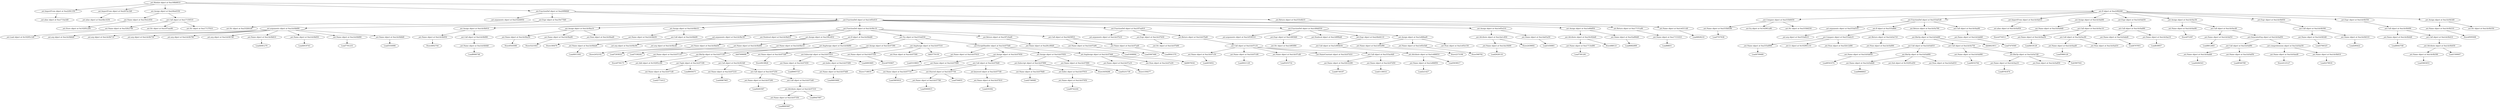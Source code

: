 strict digraph  {
<_ast.alias object at 0xa1714a3d0>;
<_ast.ImportFrom object at 0xa22f41350>;
<_ast.alias object at 0xa24bc3250>;
<_ast.ImportFrom object at 0xa267bc5d0>;
<_ast.Store object at 0x10295c290>;
<_ast.Name object at 0xa19e2c650>;
<_ast.Load object at 0x10295c1d0>;
<_ast.Name object at 0xa32fe2790>;
<_ast.Str object at 0xa187eae90>;
<_ast.Str object at 0xa17137610>;
<_ast.Call object at 0xa17150510>;
<_ast.Assign object at 0xa24be6350>;
<_ast.arguments object at 0xa332d4950>;
<_ast.Str object at 0xa332b0cd0>;
<_ast.Expr object at 0xa19e77fd0>;
<_ast.arg object at 0xa1dc0b6d0>;
<_ast.arg object at 0xa1dc0b710>;
<_ast.arg object at 0xa1dc0b750>;
<_ast.arg object at 0xa1dc0b790>;
<_ast.arg object at 0xa1dc0b7d0>;
<_ast.Name object at 0xa1dc0b810>;
Load4081279;
<_ast.Name object at 0xa1dc0b850>;
Load4919743;
<_ast.Name object at 0xa1dc0b890>;
Load7791233;
<_ast.Name object at 0xa1dc0b8d0>;
Load5550996;
<_ast.arguments object at 0xa1dc0b690>;
<_ast.Name object at 0xa1dc0b950>;
Store4602744;
<_ast.Name object at 0xa1dc0b9d0>;
Load8066748;
<_ast.Call object at 0xa1dc0b990>;
<_ast.Assign object at 0xa1dc0b910>;
<_ast.Name object at 0xa1dc0ba50>;
Store9545098;
<_ast.Name object at 0xa1dc0ba90>;
Store5221643;
<_ast.Num object at 0xa1dc0bad0>;
<_ast.Assign object at 0xa1dc0ba10>;
<_ast.Name object at 0xa1dc0bb50>;
Store180479;
<_ast.Name object at 0xa1dc0bbd0>;
Load4915363;
<_ast.Call object at 0xa1dc0bb90>;
<_ast.Assign object at 0xa1dc0bb10>;
<_ast.arg object at 0xa1dc0bc90>;
<_ast.arg object at 0xa1dc0bcd0>;
<_ast.arguments object at 0xa1dc0bc50>;
<_ast.Nonlocal object at 0xa1dc0bd10>;
<_ast.Name object at 0xa1dc0bd50>;
Store2452102;
<_ast.Name object at 0xa1dc0bd90>;
Load7293818;
<_ast.Assign object at 0xa190c4f10>;
<_ast.Name object at 0xa1dc0be10>;
Load7338244;
<_ast.Name object at 0xa1dc07110>;
Store8756175;
<_ast.Add object at 0x10295cc90>;
<_ast.Name object at 0xa1dc071d0>;
Load2772412;
<_ast.Tuple object at 0xa1dc07190>;
Load8959371;
<_ast.Name object at 0xa1dc07210>;
Load4967965;
<_ast.Name object at 0xa1dc07290>;
Load4283587;
<_ast.Name object at 0xa1dc07350>;
Load8685997;
<_ast.Attribute object at 0xa1dc07310>;
Load9447997;
<_ast.Call object at 0xa1dc072d0>;
<_ast.Call object at 0xa1dc07250>;
<_ast.Call object at 0xa16c923d0>;
<_ast.BinOp object at 0xa1dc07150>;
<_ast.AugAssign object at 0xa1dc0bf90>;
Add7698698;
<_ast.If object at 0xa1dc0bdd0>;
<_ast.Name object at 0xa1dc073d0>;
Store9418828;
<_ast.Name object at 0xa1dc07450>;
Load6905725;
<_ast.Name object at 0xa1dc074d0>;
Load4603680;
<_ast.Index object at 0xa1dc07490>;
<_ast.Subscript object at 0xa1dc07410>;
Load4903685;
<_ast.Assign object at 0xa1dc07390>;
<_ast.Name object at 0xa1dc07550>;
Store6705807;
<_ast.Num object at 0xa1dc07590>;
<_ast.AugAssign object at 0xa1dc07510>;
Add3770150;
<_ast.Name object at 0xa1dc07610>;
Load3319603;
<_ast.Name object at 0xa1dc07690>;
Store1718019;
<_ast.Name object at 0xa1dc07710>;
Load3805816;
<_ast.Name object at 0xa1dc07790>;
Load5000915;
<_ast.Starred object at 0xa1dc07750>;
Load704855;
<_ast.Name object at 0xa1dc07810>;
Load250362;
<_ast.keyword object at 0xa1dc077d0>;
<_ast.Call object at 0xa1dc076d0>;
<_ast.Assign object at 0xa1dc07650>;
<_ast.Name object at 0xa1dc078d0>;
Load2746066;
<_ast.Name object at 0xa1dc07950>;
Load9742244;
<_ast.Index object at 0xa1dc07910>;
<_ast.Subscript object at 0xa1dc07890>;
Store3459268;
<_ast.Name object at 0xa1dc07990>;
Load5231739;
<_ast.Assign object at 0xa1dc07850>;
<_ast.Name object at 0xa1dc07a10>;
Store1359277;
<_ast.Num object at 0xa1dc07a50>;
<_ast.AugAssign object at 0xa1dc079d0>;
Add9078341;
<_ast.ExceptHandler object at 0xa1dc075d0>;
<_ast.Try object at 0xa333af250>;
<_ast.Name object at 0xa26cc66d0>;
Load1608994;
<_ast.Return object at 0xa187c0ad0>;
<_ast.Name object at 0xa1dc07a90>;
Load3067466;
<_ast.Name object at 0xa1dc07ad0>;
Load9041570;
<_ast.Call object at 0xa16d39f10>;
<_ast.FunctionDef object at 0xa1dc0bc10>;
<_ast.arguments object at 0xa1dc07b10>;
<_ast.Str object at 0xa1dc07b90>;
<_ast.Expr object at 0xa1dc07b50>;
<_ast.Name object at 0xa1dc07c50>;
Load455652;
<_ast.Name object at 0xa1dc07c90>;
Load4021129;
<_ast.Name object at 0xa1dc07cd0>;
Load5253732;
<_ast.NameConstant object at 0xa1dc07d10>;
<_ast.Name object at 0xa32b32290>;
Load4736197;
<_ast.Name object at 0xa1dc07d50>;
Load1130014;
<_ast.Call object at 0xa333ac6d0>;
<_ast.Call object at 0xa1dc07c10>;
<_ast.Return object at 0xa1dc07bd0>;
<_ast.FunctionDef object at 0xa187ea910>;
<_ast.arguments object at 0xa1d530510>;
<_ast.Str object at 0xa1d9f3f90>;
<_ast.Expr object at 0xa1d9f3fd0>;
<_ast.Nonlocal object at 0xa1d9f9bd0>;
<_ast.Name object at 0xa1e666f50>;
Load221427;
<_ast.Attribute object at 0xa1e666f10>;
Load3639017;
<_ast.Call object at 0xa1e664b50>;
<_ast.Expr object at 0xa24bd4110>;
<_ast.Name object at 0xa1e65ef90>;
Store2273196;
<_ast.Name object at 0xa1e65e5d0>;
Store568792;
<_ast.Num object at 0xa1e65e150>;
<_ast.Assign object at 0xa1e666ad0>;
<_ast.FunctionDef object at 0xa1d9dd550>;
<_ast.Name object at 0xa1da16b90>;
Load2628118;
<_ast.Attribute object at 0xa1da1c850>;
Store2439692;
<_ast.Name object at 0xa1da03a50>;
Load1456861;
<_ast.Assign object at 0xa1e65e210>;
<_ast.Name object at 0xa1713ed90>;
Load7581281;
<_ast.Attribute object at 0xa16c92bd0>;
Store888121;
<_ast.Name object at 0xa32af06d0>;
Load6682899;
<_ast.Assign object at 0xa1e66df50>;
<_ast.Name object at 0xa17151610>;
Load88831;
<_ast.Return object at 0xa17151a90>;
<_ast.FunctionDef object at 0xa1e65e410>;
<_ast.Name object at 0xa1e6311d0>;
Load4828219;
<_ast.Return object at 0xa333e4b10>;
<_ast.FunctionDef object at 0xa20f98fd0>;
<_ast.Name object at 0xa333b8390>;
Load7557638;
<_ast.Eq object at 0x102961a90>;
<_ast.Str object at 0xa333b8250>;
<_ast.Compare object at 0xa333b8450>;
<_ast.arg object at 0xa333af410>;
<_ast.arguments object at 0xa333af310>;
<_ast.Name object at 0xa333af990>;
Load4709480;
<_ast.Lt object at 0x102961c10>;
<_ast.Num object at 0xa32b12d90>;
<_ast.Compare object at 0xa333afa10>;
<_ast.Num object at 0xa1dc0a690>;
<_ast.Return object at 0xa1dc0a710>;
<_ast.If object at 0xa333affd0>;
<_ast.Name object at 0xa1dc0a650>;
Load6541074;
<_ast.Name object at 0xa1dc0a6d0>;
Load9986843;
<_ast.Sub object at 0x10295cd50>;
<_ast.Num object at 0xa1dc0a910>;
<_ast.BinOp object at 0xa1dc0a890>;
<_ast.Call object at 0xa1dc0a810>;
<_ast.Name object at 0xa1dc0a990>;
Load4032764;
<_ast.Name object at 0xa1dc0aa10>;
Load9781874;
<_ast.Num object at 0xa1dc0a850>;
<_ast.BinOp object at 0xa1dc0a7d0>;
Sub5907041;
<_ast.Call object at 0xa1dc0a750>;
<_ast.BinOp object at 0xa1dc0afd0>;
Add4623911;
<_ast.Return object at 0xa1dc0a790>;
<_ast.Name object at 0xa1dc0a8d0>;
Load7470560;
<_ast.Call object at 0xa1dc0aa90>;
<_ast.FunctionDef object at 0xa333af1d0>;
<_ast.alias object at 0xa1dc0a950>;
<_ast.ImportFrom object at 0xa1dc0ab10>;
<_ast.Name object at 0xa1dc0a9d0>;
Store4754511;
<_ast.Name object at 0xa1dc0aa50>;
Load4618128;
<_ast.Name object at 0xa1dc0aad0>;
Load5966126;
<_ast.Num object at 0xa1dc0ad10>;
<_ast.Call object at 0xa1dc0ac90>;
<_ast.Call object at 0xa1dc0ac10>;
<_ast.Assign object at 0xa1dc0ab90>;
<_ast.Name object at 0xa1dc0abd0>;
Load4707851;
<_ast.Name object at 0xa1dc0ae10>;
Load839957;
<_ast.Call object at 0xa1dc0ad90>;
<_ast.Expr object at 0xa1dc0ab50>;
<_ast.Name object at 0xa1dc0ae90>;
Store872397;
<_ast.Name object at 0xa1dc0af10>;
Load8812683;
<_ast.Name object at 0xa1dc0add0>;
Load4284543;
<_ast.Name object at 0xa1dc0af50>;
Load8540789;
<_ast.Call object at 0xa1dc0af90>;
<_ast.Name object at 0xa1dc0aed0>;
Store4123127;
<_ast.Name object at 0xa1dc0b610>;
Load2278918;
<_ast.comprehension object at 0xa1dc0ae50>;
<_ast.GeneratorExp object at 0xa1dc0ad50>;
<_ast.Call object at 0xa1dc0acd0>;
<_ast.Assign object at 0xa1dc0ac50>;
<_ast.Name object at 0xa1dc0b5d0>;
Load3766325;
<_ast.Name object at 0xa1dc0b510>;
Load290422;
<_ast.Call object at 0xa1dc0b590>;
<_ast.Expr object at 0xa1dc0b650>;
<_ast.Name object at 0xa1dc0b4d0>;
Load6043748;
<_ast.Name object at 0xa1dc0b390>;
Load3663653;
<_ast.Attribute object at 0xa1dc0b450>;
Load1509007;
<_ast.Call object at 0xa1dc0b410>;
<_ast.Call object at 0xa1dc0b490>;
<_ast.Expr object at 0xa1dc0b550>;
<_ast.Name object at 0xa1dc0b310>;
Store8595008;
<_ast.Str object at 0xa1dc0b350>;
<_ast.Assign object at 0xa1dc0b3d0>;
<_ast.If object at 0xa22f82fd0>;
<_ast.Module object at 0xa168b6610>;
<_ast.ImportFrom object at 0xa22f41350> -> <_ast.alias object at 0xa1714a3d0>;
<_ast.ImportFrom object at 0xa267bc5d0> -> <_ast.alias object at 0xa24bc3250>;
<_ast.Name object at 0xa19e2c650> -> <_ast.Store object at 0x10295c290>;
<_ast.Name object at 0xa32fe2790> -> <_ast.Load object at 0x10295c1d0>;
<_ast.Call object at 0xa17150510> -> <_ast.Name object at 0xa32fe2790>;
<_ast.Call object at 0xa17150510> -> <_ast.Str object at 0xa187eae90>;
<_ast.Call object at 0xa17150510> -> <_ast.Str object at 0xa17137610>;
<_ast.Assign object at 0xa24be6350> -> <_ast.Name object at 0xa19e2c650>;
<_ast.Assign object at 0xa24be6350> -> <_ast.Call object at 0xa17150510>;
<_ast.Expr object at 0xa19e77fd0> -> <_ast.Str object at 0xa332b0cd0>;
<_ast.Name object at 0xa1dc0b810> -> Load4081279;
<_ast.Name object at 0xa1dc0b850> -> Load4919743;
<_ast.Name object at 0xa1dc0b890> -> Load7791233;
<_ast.Name object at 0xa1dc0b8d0> -> Load5550996;
<_ast.arguments object at 0xa1dc0b690> -> <_ast.arg object at 0xa1dc0b6d0>;
<_ast.arguments object at 0xa1dc0b690> -> <_ast.arg object at 0xa1dc0b710>;
<_ast.arguments object at 0xa1dc0b690> -> <_ast.arg object at 0xa1dc0b750>;
<_ast.arguments object at 0xa1dc0b690> -> <_ast.arg object at 0xa1dc0b790>;
<_ast.arguments object at 0xa1dc0b690> -> <_ast.arg object at 0xa1dc0b7d0>;
<_ast.arguments object at 0xa1dc0b690> -> <_ast.Name object at 0xa1dc0b810>;
<_ast.arguments object at 0xa1dc0b690> -> <_ast.Name object at 0xa1dc0b850>;
<_ast.arguments object at 0xa1dc0b690> -> <_ast.Name object at 0xa1dc0b890>;
<_ast.arguments object at 0xa1dc0b690> -> <_ast.Name object at 0xa1dc0b8d0>;
<_ast.Name object at 0xa1dc0b950> -> Store4602744;
<_ast.Name object at 0xa1dc0b9d0> -> Load8066748;
<_ast.Call object at 0xa1dc0b990> -> <_ast.Name object at 0xa1dc0b9d0>;
<_ast.Assign object at 0xa1dc0b910> -> <_ast.Name object at 0xa1dc0b950>;
<_ast.Assign object at 0xa1dc0b910> -> <_ast.Call object at 0xa1dc0b990>;
<_ast.Name object at 0xa1dc0ba50> -> Store9545098;
<_ast.Name object at 0xa1dc0ba90> -> Store5221643;
<_ast.Assign object at 0xa1dc0ba10> -> <_ast.Name object at 0xa1dc0ba50>;
<_ast.Assign object at 0xa1dc0ba10> -> <_ast.Name object at 0xa1dc0ba90>;
<_ast.Assign object at 0xa1dc0ba10> -> <_ast.Num object at 0xa1dc0bad0>;
<_ast.Name object at 0xa1dc0bb50> -> Store180479;
<_ast.Name object at 0xa1dc0bbd0> -> Load4915363;
<_ast.Call object at 0xa1dc0bb90> -> <_ast.Name object at 0xa1dc0bbd0>;
<_ast.Assign object at 0xa1dc0bb10> -> <_ast.Name object at 0xa1dc0bb50>;
<_ast.Assign object at 0xa1dc0bb10> -> <_ast.Call object at 0xa1dc0bb90>;
<_ast.arguments object at 0xa1dc0bc50> -> <_ast.arg object at 0xa1dc0bc90>;
<_ast.arguments object at 0xa1dc0bc50> -> <_ast.arg object at 0xa1dc0bcd0>;
<_ast.Name object at 0xa1dc0bd50> -> Store2452102;
<_ast.Name object at 0xa1dc0bd90> -> Load7293818;
<_ast.Assign object at 0xa190c4f10> -> <_ast.Name object at 0xa1dc0bd50>;
<_ast.Assign object at 0xa190c4f10> -> <_ast.Name object at 0xa1dc0bd90>;
<_ast.Name object at 0xa1dc0be10> -> Load7338244;
<_ast.Name object at 0xa1dc07110> -> Store8756175;
<_ast.Name object at 0xa1dc071d0> -> Load2772412;
<_ast.Tuple object at 0xa1dc07190> -> <_ast.Name object at 0xa1dc071d0>;
<_ast.Tuple object at 0xa1dc07190> -> Load8959371;
<_ast.Name object at 0xa1dc07210> -> Load4967965;
<_ast.Name object at 0xa1dc07290> -> Load4283587;
<_ast.Name object at 0xa1dc07350> -> Load8685997;
<_ast.Attribute object at 0xa1dc07310> -> <_ast.Name object at 0xa1dc07350>;
<_ast.Attribute object at 0xa1dc07310> -> Load9447997;
<_ast.Call object at 0xa1dc072d0> -> <_ast.Attribute object at 0xa1dc07310>;
<_ast.Call object at 0xa1dc07250> -> <_ast.Name object at 0xa1dc07290>;
<_ast.Call object at 0xa1dc07250> -> <_ast.Call object at 0xa1dc072d0>;
<_ast.Call object at 0xa16c923d0> -> <_ast.Name object at 0xa1dc07210>;
<_ast.Call object at 0xa16c923d0> -> <_ast.Call object at 0xa1dc07250>;
<_ast.BinOp object at 0xa1dc07150> -> <_ast.Tuple object at 0xa1dc07190>;
<_ast.BinOp object at 0xa1dc07150> -> <_ast.Add object at 0x10295cc90>;
<_ast.BinOp object at 0xa1dc07150> -> <_ast.Call object at 0xa16c923d0>;
<_ast.AugAssign object at 0xa1dc0bf90> -> <_ast.Name object at 0xa1dc07110>;
<_ast.AugAssign object at 0xa1dc0bf90> -> Add7698698;
<_ast.AugAssign object at 0xa1dc0bf90> -> <_ast.BinOp object at 0xa1dc07150>;
<_ast.If object at 0xa1dc0bdd0> -> <_ast.Name object at 0xa1dc0be10>;
<_ast.If object at 0xa1dc0bdd0> -> <_ast.AugAssign object at 0xa1dc0bf90>;
<_ast.Name object at 0xa1dc073d0> -> Store9418828;
<_ast.Name object at 0xa1dc07450> -> Load6905725;
<_ast.Name object at 0xa1dc074d0> -> Load4603680;
<_ast.Index object at 0xa1dc07490> -> <_ast.Name object at 0xa1dc074d0>;
<_ast.Subscript object at 0xa1dc07410> -> <_ast.Name object at 0xa1dc07450>;
<_ast.Subscript object at 0xa1dc07410> -> <_ast.Index object at 0xa1dc07490>;
<_ast.Subscript object at 0xa1dc07410> -> Load4903685;
<_ast.Assign object at 0xa1dc07390> -> <_ast.Name object at 0xa1dc073d0>;
<_ast.Assign object at 0xa1dc07390> -> <_ast.Subscript object at 0xa1dc07410>;
<_ast.Name object at 0xa1dc07550> -> Store6705807;
<_ast.AugAssign object at 0xa1dc07510> -> <_ast.Name object at 0xa1dc07550>;
<_ast.AugAssign object at 0xa1dc07510> -> Add3770150;
<_ast.AugAssign object at 0xa1dc07510> -> <_ast.Num object at 0xa1dc07590>;
<_ast.Name object at 0xa1dc07610> -> Load3319603;
<_ast.Name object at 0xa1dc07690> -> Store1718019;
<_ast.Name object at 0xa1dc07710> -> Load3805816;
<_ast.Name object at 0xa1dc07790> -> Load5000915;
<_ast.Starred object at 0xa1dc07750> -> <_ast.Name object at 0xa1dc07790>;
<_ast.Starred object at 0xa1dc07750> -> Load704855;
<_ast.Name object at 0xa1dc07810> -> Load250362;
<_ast.keyword object at 0xa1dc077d0> -> <_ast.Name object at 0xa1dc07810>;
<_ast.Call object at 0xa1dc076d0> -> <_ast.Name object at 0xa1dc07710>;
<_ast.Call object at 0xa1dc076d0> -> <_ast.Starred object at 0xa1dc07750>;
<_ast.Call object at 0xa1dc076d0> -> <_ast.keyword object at 0xa1dc077d0>;
<_ast.Assign object at 0xa1dc07650> -> <_ast.Name object at 0xa1dc07690>;
<_ast.Assign object at 0xa1dc07650> -> <_ast.Call object at 0xa1dc076d0>;
<_ast.Name object at 0xa1dc078d0> -> Load2746066;
<_ast.Name object at 0xa1dc07950> -> Load9742244;
<_ast.Index object at 0xa1dc07910> -> <_ast.Name object at 0xa1dc07950>;
<_ast.Subscript object at 0xa1dc07890> -> <_ast.Name object at 0xa1dc078d0>;
<_ast.Subscript object at 0xa1dc07890> -> <_ast.Index object at 0xa1dc07910>;
<_ast.Subscript object at 0xa1dc07890> -> Store3459268;
<_ast.Name object at 0xa1dc07990> -> Load5231739;
<_ast.Assign object at 0xa1dc07850> -> <_ast.Subscript object at 0xa1dc07890>;
<_ast.Assign object at 0xa1dc07850> -> <_ast.Name object at 0xa1dc07990>;
<_ast.Name object at 0xa1dc07a10> -> Store1359277;
<_ast.AugAssign object at 0xa1dc079d0> -> <_ast.Name object at 0xa1dc07a10>;
<_ast.AugAssign object at 0xa1dc079d0> -> Add9078341;
<_ast.AugAssign object at 0xa1dc079d0> -> <_ast.Num object at 0xa1dc07a50>;
<_ast.ExceptHandler object at 0xa1dc075d0> -> <_ast.Name object at 0xa1dc07610>;
<_ast.ExceptHandler object at 0xa1dc075d0> -> <_ast.Assign object at 0xa1dc07650>;
<_ast.ExceptHandler object at 0xa1dc075d0> -> <_ast.Assign object at 0xa1dc07850>;
<_ast.ExceptHandler object at 0xa1dc075d0> -> <_ast.AugAssign object at 0xa1dc079d0>;
<_ast.Try object at 0xa333af250> -> <_ast.Assign object at 0xa1dc07390>;
<_ast.Try object at 0xa333af250> -> <_ast.AugAssign object at 0xa1dc07510>;
<_ast.Try object at 0xa333af250> -> <_ast.ExceptHandler object at 0xa1dc075d0>;
<_ast.Name object at 0xa26cc66d0> -> Load1608994;
<_ast.Return object at 0xa187c0ad0> -> <_ast.Name object at 0xa26cc66d0>;
<_ast.Name object at 0xa1dc07a90> -> Load3067466;
<_ast.Name object at 0xa1dc07ad0> -> Load9041570;
<_ast.Call object at 0xa16d39f10> -> <_ast.Name object at 0xa1dc07a90>;
<_ast.Call object at 0xa16d39f10> -> <_ast.Name object at 0xa1dc07ad0>;
<_ast.FunctionDef object at 0xa1dc0bc10> -> <_ast.arguments object at 0xa1dc0bc50>;
<_ast.FunctionDef object at 0xa1dc0bc10> -> <_ast.Nonlocal object at 0xa1dc0bd10>;
<_ast.FunctionDef object at 0xa1dc0bc10> -> <_ast.Assign object at 0xa190c4f10>;
<_ast.FunctionDef object at 0xa1dc0bc10> -> <_ast.If object at 0xa1dc0bdd0>;
<_ast.FunctionDef object at 0xa1dc0bc10> -> <_ast.Try object at 0xa333af250>;
<_ast.FunctionDef object at 0xa1dc0bc10> -> <_ast.Return object at 0xa187c0ad0>;
<_ast.FunctionDef object at 0xa1dc0bc10> -> <_ast.Call object at 0xa16d39f10>;
<_ast.Expr object at 0xa1dc07b50> -> <_ast.Str object at 0xa1dc07b90>;
<_ast.Name object at 0xa1dc07c50> -> Load455652;
<_ast.Name object at 0xa1dc07c90> -> Load4021129;
<_ast.Name object at 0xa1dc07cd0> -> Load5253732;
<_ast.Name object at 0xa32b32290> -> Load4736197;
<_ast.Name object at 0xa1dc07d50> -> Load1130014;
<_ast.Call object at 0xa333ac6d0> -> <_ast.Name object at 0xa32b32290>;
<_ast.Call object at 0xa333ac6d0> -> <_ast.Name object at 0xa1dc07d50>;
<_ast.Call object at 0xa1dc07c10> -> <_ast.Name object at 0xa1dc07c50>;
<_ast.Call object at 0xa1dc07c10> -> <_ast.Name object at 0xa1dc07c90>;
<_ast.Call object at 0xa1dc07c10> -> <_ast.Name object at 0xa1dc07cd0>;
<_ast.Call object at 0xa1dc07c10> -> <_ast.NameConstant object at 0xa1dc07d10>;
<_ast.Call object at 0xa1dc07c10> -> <_ast.Call object at 0xa333ac6d0>;
<_ast.Return object at 0xa1dc07bd0> -> <_ast.Call object at 0xa1dc07c10>;
<_ast.FunctionDef object at 0xa187ea910> -> <_ast.arguments object at 0xa1dc07b10>;
<_ast.FunctionDef object at 0xa187ea910> -> <_ast.Expr object at 0xa1dc07b50>;
<_ast.FunctionDef object at 0xa187ea910> -> <_ast.Return object at 0xa1dc07bd0>;
<_ast.Expr object at 0xa1d9f3fd0> -> <_ast.Str object at 0xa1d9f3f90>;
<_ast.Name object at 0xa1e666f50> -> Load221427;
<_ast.Attribute object at 0xa1e666f10> -> <_ast.Name object at 0xa1e666f50>;
<_ast.Attribute object at 0xa1e666f10> -> Load3639017;
<_ast.Call object at 0xa1e664b50> -> <_ast.Attribute object at 0xa1e666f10>;
<_ast.Expr object at 0xa24bd4110> -> <_ast.Call object at 0xa1e664b50>;
<_ast.Name object at 0xa1e65ef90> -> Store2273196;
<_ast.Name object at 0xa1e65e5d0> -> Store568792;
<_ast.Assign object at 0xa1e666ad0> -> <_ast.Name object at 0xa1e65ef90>;
<_ast.Assign object at 0xa1e666ad0> -> <_ast.Name object at 0xa1e65e5d0>;
<_ast.Assign object at 0xa1e666ad0> -> <_ast.Num object at 0xa1e65e150>;
<_ast.FunctionDef object at 0xa1d9dd550> -> <_ast.arguments object at 0xa1d530510>;
<_ast.FunctionDef object at 0xa1d9dd550> -> <_ast.Expr object at 0xa1d9f3fd0>;
<_ast.FunctionDef object at 0xa1d9dd550> -> <_ast.Nonlocal object at 0xa1d9f9bd0>;
<_ast.FunctionDef object at 0xa1d9dd550> -> <_ast.Expr object at 0xa24bd4110>;
<_ast.FunctionDef object at 0xa1d9dd550> -> <_ast.Assign object at 0xa1e666ad0>;
<_ast.Name object at 0xa1da16b90> -> Load2628118;
<_ast.Attribute object at 0xa1da1c850> -> <_ast.Name object at 0xa1da16b90>;
<_ast.Attribute object at 0xa1da1c850> -> Store2439692;
<_ast.Name object at 0xa1da03a50> -> Load1456861;
<_ast.Assign object at 0xa1e65e210> -> <_ast.Attribute object at 0xa1da1c850>;
<_ast.Assign object at 0xa1e65e210> -> <_ast.Name object at 0xa1da03a50>;
<_ast.Name object at 0xa1713ed90> -> Load7581281;
<_ast.Attribute object at 0xa16c92bd0> -> <_ast.Name object at 0xa1713ed90>;
<_ast.Attribute object at 0xa16c92bd0> -> Store888121;
<_ast.Name object at 0xa32af06d0> -> Load6682899;
<_ast.Assign object at 0xa1e66df50> -> <_ast.Attribute object at 0xa16c92bd0>;
<_ast.Assign object at 0xa1e66df50> -> <_ast.Name object at 0xa32af06d0>;
<_ast.Name object at 0xa17151610> -> Load88831;
<_ast.Return object at 0xa17151a90> -> <_ast.Name object at 0xa17151610>;
<_ast.FunctionDef object at 0xa1e65e410> -> <_ast.arguments object at 0xa1dc0b690>;
<_ast.FunctionDef object at 0xa1e65e410> -> <_ast.Assign object at 0xa1dc0b910>;
<_ast.FunctionDef object at 0xa1e65e410> -> <_ast.Assign object at 0xa1dc0ba10>;
<_ast.FunctionDef object at 0xa1e65e410> -> <_ast.Assign object at 0xa1dc0bb10>;
<_ast.FunctionDef object at 0xa1e65e410> -> <_ast.FunctionDef object at 0xa1dc0bc10>;
<_ast.FunctionDef object at 0xa1e65e410> -> <_ast.FunctionDef object at 0xa187ea910>;
<_ast.FunctionDef object at 0xa1e65e410> -> <_ast.FunctionDef object at 0xa1d9dd550>;
<_ast.FunctionDef object at 0xa1e65e410> -> <_ast.Assign object at 0xa1e65e210>;
<_ast.FunctionDef object at 0xa1e65e410> -> <_ast.Assign object at 0xa1e66df50>;
<_ast.FunctionDef object at 0xa1e65e410> -> <_ast.Return object at 0xa17151a90>;
<_ast.Name object at 0xa1e6311d0> -> Load4828219;
<_ast.Return object at 0xa333e4b10> -> <_ast.Name object at 0xa1e6311d0>;
<_ast.FunctionDef object at 0xa20f98fd0> -> <_ast.arguments object at 0xa332d4950>;
<_ast.FunctionDef object at 0xa20f98fd0> -> <_ast.Expr object at 0xa19e77fd0>;
<_ast.FunctionDef object at 0xa20f98fd0> -> <_ast.FunctionDef object at 0xa1e65e410>;
<_ast.FunctionDef object at 0xa20f98fd0> -> <_ast.Return object at 0xa333e4b10>;
<_ast.Name object at 0xa333b8390> -> Load7557638;
<_ast.Compare object at 0xa333b8450> -> <_ast.Name object at 0xa333b8390>;
<_ast.Compare object at 0xa333b8450> -> <_ast.Eq object at 0x102961a90>;
<_ast.Compare object at 0xa333b8450> -> <_ast.Str object at 0xa333b8250>;
<_ast.arguments object at 0xa333af310> -> <_ast.arg object at 0xa333af410>;
<_ast.Name object at 0xa333af990> -> Load4709480;
<_ast.Compare object at 0xa333afa10> -> <_ast.Name object at 0xa333af990>;
<_ast.Compare object at 0xa333afa10> -> <_ast.Lt object at 0x102961c10>;
<_ast.Compare object at 0xa333afa10> -> <_ast.Num object at 0xa32b12d90>;
<_ast.Return object at 0xa1dc0a710> -> <_ast.Num object at 0xa1dc0a690>;
<_ast.If object at 0xa333affd0> -> <_ast.Compare object at 0xa333afa10>;
<_ast.If object at 0xa333affd0> -> <_ast.Return object at 0xa1dc0a710>;
<_ast.Name object at 0xa1dc0a650> -> Load6541074;
<_ast.Name object at 0xa1dc0a6d0> -> Load9986843;
<_ast.BinOp object at 0xa1dc0a890> -> <_ast.Name object at 0xa1dc0a6d0>;
<_ast.BinOp object at 0xa1dc0a890> -> <_ast.Sub object at 0x10295cd50>;
<_ast.BinOp object at 0xa1dc0a890> -> <_ast.Num object at 0xa1dc0a910>;
<_ast.Call object at 0xa1dc0a810> -> <_ast.Name object at 0xa1dc0a650>;
<_ast.Call object at 0xa1dc0a810> -> <_ast.BinOp object at 0xa1dc0a890>;
<_ast.Name object at 0xa1dc0a990> -> Load4032764;
<_ast.Name object at 0xa1dc0aa10> -> Load9781874;
<_ast.BinOp object at 0xa1dc0a7d0> -> <_ast.Name object at 0xa1dc0aa10>;
<_ast.BinOp object at 0xa1dc0a7d0> -> Sub5907041;
<_ast.BinOp object at 0xa1dc0a7d0> -> <_ast.Num object at 0xa1dc0a850>;
<_ast.Call object at 0xa1dc0a750> -> <_ast.Name object at 0xa1dc0a990>;
<_ast.Call object at 0xa1dc0a750> -> <_ast.BinOp object at 0xa1dc0a7d0>;
<_ast.BinOp object at 0xa1dc0afd0> -> <_ast.Call object at 0xa1dc0a810>;
<_ast.BinOp object at 0xa1dc0afd0> -> Add4623911;
<_ast.BinOp object at 0xa1dc0afd0> -> <_ast.Call object at 0xa1dc0a750>;
<_ast.Return object at 0xa1dc0a790> -> <_ast.BinOp object at 0xa1dc0afd0>;
<_ast.Name object at 0xa1dc0a8d0> -> Load7470560;
<_ast.Call object at 0xa1dc0aa90> -> <_ast.Name object at 0xa1dc0a8d0>;
<_ast.FunctionDef object at 0xa333af1d0> -> <_ast.arguments object at 0xa333af310>;
<_ast.FunctionDef object at 0xa333af1d0> -> <_ast.If object at 0xa333affd0>;
<_ast.FunctionDef object at 0xa333af1d0> -> <_ast.Return object at 0xa1dc0a790>;
<_ast.FunctionDef object at 0xa333af1d0> -> <_ast.Call object at 0xa1dc0aa90>;
<_ast.ImportFrom object at 0xa1dc0ab10> -> <_ast.alias object at 0xa1dc0a950>;
<_ast.Name object at 0xa1dc0a9d0> -> Store4754511;
<_ast.Name object at 0xa1dc0aa50> -> Load4618128;
<_ast.Name object at 0xa1dc0aad0> -> Load5966126;
<_ast.Call object at 0xa1dc0ac90> -> <_ast.Name object at 0xa1dc0aad0>;
<_ast.Call object at 0xa1dc0ac90> -> <_ast.Num object at 0xa1dc0ad10>;
<_ast.Call object at 0xa1dc0ac10> -> <_ast.Name object at 0xa1dc0aa50>;
<_ast.Call object at 0xa1dc0ac10> -> <_ast.Call object at 0xa1dc0ac90>;
<_ast.Assign object at 0xa1dc0ab90> -> <_ast.Name object at 0xa1dc0a9d0>;
<_ast.Assign object at 0xa1dc0ab90> -> <_ast.Call object at 0xa1dc0ac10>;
<_ast.Name object at 0xa1dc0abd0> -> Load4707851;
<_ast.Name object at 0xa1dc0ae10> -> Load839957;
<_ast.Call object at 0xa1dc0ad90> -> <_ast.Name object at 0xa1dc0abd0>;
<_ast.Call object at 0xa1dc0ad90> -> <_ast.Name object at 0xa1dc0ae10>;
<_ast.Expr object at 0xa1dc0ab50> -> <_ast.Call object at 0xa1dc0ad90>;
<_ast.Name object at 0xa1dc0ae90> -> Store872397;
<_ast.Name object at 0xa1dc0af10> -> Load8812683;
<_ast.Name object at 0xa1dc0add0> -> Load4284543;
<_ast.Name object at 0xa1dc0af50> -> Load8540789;
<_ast.Call object at 0xa1dc0af90> -> <_ast.Name object at 0xa1dc0add0>;
<_ast.Call object at 0xa1dc0af90> -> <_ast.Name object at 0xa1dc0af50>;
<_ast.Name object at 0xa1dc0aed0> -> Store4123127;
<_ast.Name object at 0xa1dc0b610> -> Load2278918;
<_ast.comprehension object at 0xa1dc0ae50> -> <_ast.Name object at 0xa1dc0aed0>;
<_ast.comprehension object at 0xa1dc0ae50> -> <_ast.Name object at 0xa1dc0b610>;
<_ast.GeneratorExp object at 0xa1dc0ad50> -> <_ast.Call object at 0xa1dc0af90>;
<_ast.GeneratorExp object at 0xa1dc0ad50> -> <_ast.comprehension object at 0xa1dc0ae50>;
<_ast.Call object at 0xa1dc0acd0> -> <_ast.Name object at 0xa1dc0af10>;
<_ast.Call object at 0xa1dc0acd0> -> <_ast.GeneratorExp object at 0xa1dc0ad50>;
<_ast.Assign object at 0xa1dc0ac50> -> <_ast.Name object at 0xa1dc0ae90>;
<_ast.Assign object at 0xa1dc0ac50> -> <_ast.Call object at 0xa1dc0acd0>;
<_ast.Name object at 0xa1dc0b5d0> -> Load3766325;
<_ast.Name object at 0xa1dc0b510> -> Load290422;
<_ast.Call object at 0xa1dc0b590> -> <_ast.Name object at 0xa1dc0b5d0>;
<_ast.Call object at 0xa1dc0b590> -> <_ast.Name object at 0xa1dc0b510>;
<_ast.Expr object at 0xa1dc0b650> -> <_ast.Call object at 0xa1dc0b590>;
<_ast.Name object at 0xa1dc0b4d0> -> Load6043748;
<_ast.Name object at 0xa1dc0b390> -> Load3663653;
<_ast.Attribute object at 0xa1dc0b450> -> <_ast.Name object at 0xa1dc0b390>;
<_ast.Attribute object at 0xa1dc0b450> -> Load1509007;
<_ast.Call object at 0xa1dc0b410> -> <_ast.Attribute object at 0xa1dc0b450>;
<_ast.Call object at 0xa1dc0b490> -> <_ast.Name object at 0xa1dc0b4d0>;
<_ast.Call object at 0xa1dc0b490> -> <_ast.Call object at 0xa1dc0b410>;
<_ast.Expr object at 0xa1dc0b550> -> <_ast.Call object at 0xa1dc0b490>;
<_ast.Name object at 0xa1dc0b310> -> Store8595008;
<_ast.Assign object at 0xa1dc0b3d0> -> <_ast.Name object at 0xa1dc0b310>;
<_ast.Assign object at 0xa1dc0b3d0> -> <_ast.Str object at 0xa1dc0b350>;
<_ast.If object at 0xa22f82fd0> -> <_ast.Compare object at 0xa333b8450>;
<_ast.If object at 0xa22f82fd0> -> <_ast.FunctionDef object at 0xa333af1d0>;
<_ast.If object at 0xa22f82fd0> -> <_ast.ImportFrom object at 0xa1dc0ab10>;
<_ast.If object at 0xa22f82fd0> -> <_ast.Assign object at 0xa1dc0ab90>;
<_ast.If object at 0xa22f82fd0> -> <_ast.Expr object at 0xa1dc0ab50>;
<_ast.If object at 0xa22f82fd0> -> <_ast.Assign object at 0xa1dc0ac50>;
<_ast.If object at 0xa22f82fd0> -> <_ast.Expr object at 0xa1dc0b650>;
<_ast.If object at 0xa22f82fd0> -> <_ast.Expr object at 0xa1dc0b550>;
<_ast.If object at 0xa22f82fd0> -> <_ast.Assign object at 0xa1dc0b3d0>;
<_ast.Module object at 0xa168b6610> -> <_ast.ImportFrom object at 0xa22f41350>;
<_ast.Module object at 0xa168b6610> -> <_ast.ImportFrom object at 0xa267bc5d0>;
<_ast.Module object at 0xa168b6610> -> <_ast.Assign object at 0xa24be6350>;
<_ast.Module object at 0xa168b6610> -> <_ast.FunctionDef object at 0xa20f98fd0>;
<_ast.Module object at 0xa168b6610> -> <_ast.If object at 0xa22f82fd0>;
}
